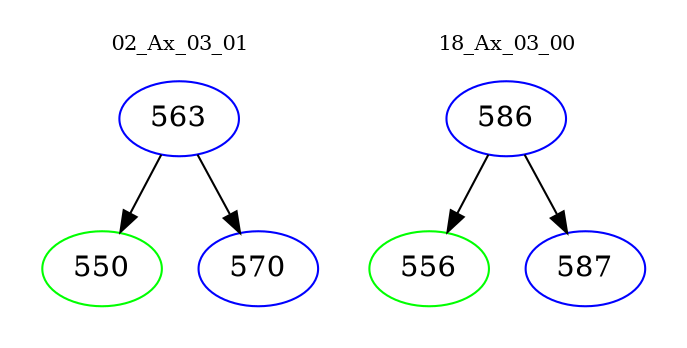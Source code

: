 digraph{
subgraph cluster_0 {
color = white
label = "02_Ax_03_01";
fontsize=10;
T0_563 [label="563", color="blue"]
T0_563 -> T0_550 [color="black"]
T0_550 [label="550", color="green"]
T0_563 -> T0_570 [color="black"]
T0_570 [label="570", color="blue"]
}
subgraph cluster_1 {
color = white
label = "18_Ax_03_00";
fontsize=10;
T1_586 [label="586", color="blue"]
T1_586 -> T1_556 [color="black"]
T1_556 [label="556", color="green"]
T1_586 -> T1_587 [color="black"]
T1_587 [label="587", color="blue"]
}
}
